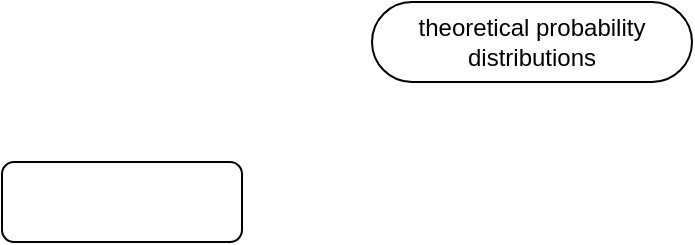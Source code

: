 <mxfile version="13.0.5" type="google"><diagram id="L9L7vrgR3A51MSYbwviA" name="Page-1"><mxGraphModel dx="868" dy="450" grid="1" gridSize="10" guides="1" tooltips="1" connect="1" arrows="1" fold="1" page="1" pageScale="1" pageWidth="850" pageHeight="1100" math="0" shadow="0"><root><mxCell id="0"/><mxCell id="1" parent="0"/><mxCell id="YbFVnTpdTMhls8zLu92n-1" value="theoretical probability&lt;br&gt;distributions" style="rounded=1;whiteSpace=wrap;html=1;arcSize=50;" vertex="1" parent="1"><mxGeometry x="345" y="40" width="160" height="40" as="geometry"/></mxCell><mxCell id="YbFVnTpdTMhls8zLu92n-2" value="" style="rounded=1;whiteSpace=wrap;html=1;" vertex="1" parent="1"><mxGeometry x="160" y="120" width="120" height="40" as="geometry"/></mxCell></root></mxGraphModel></diagram></mxfile>